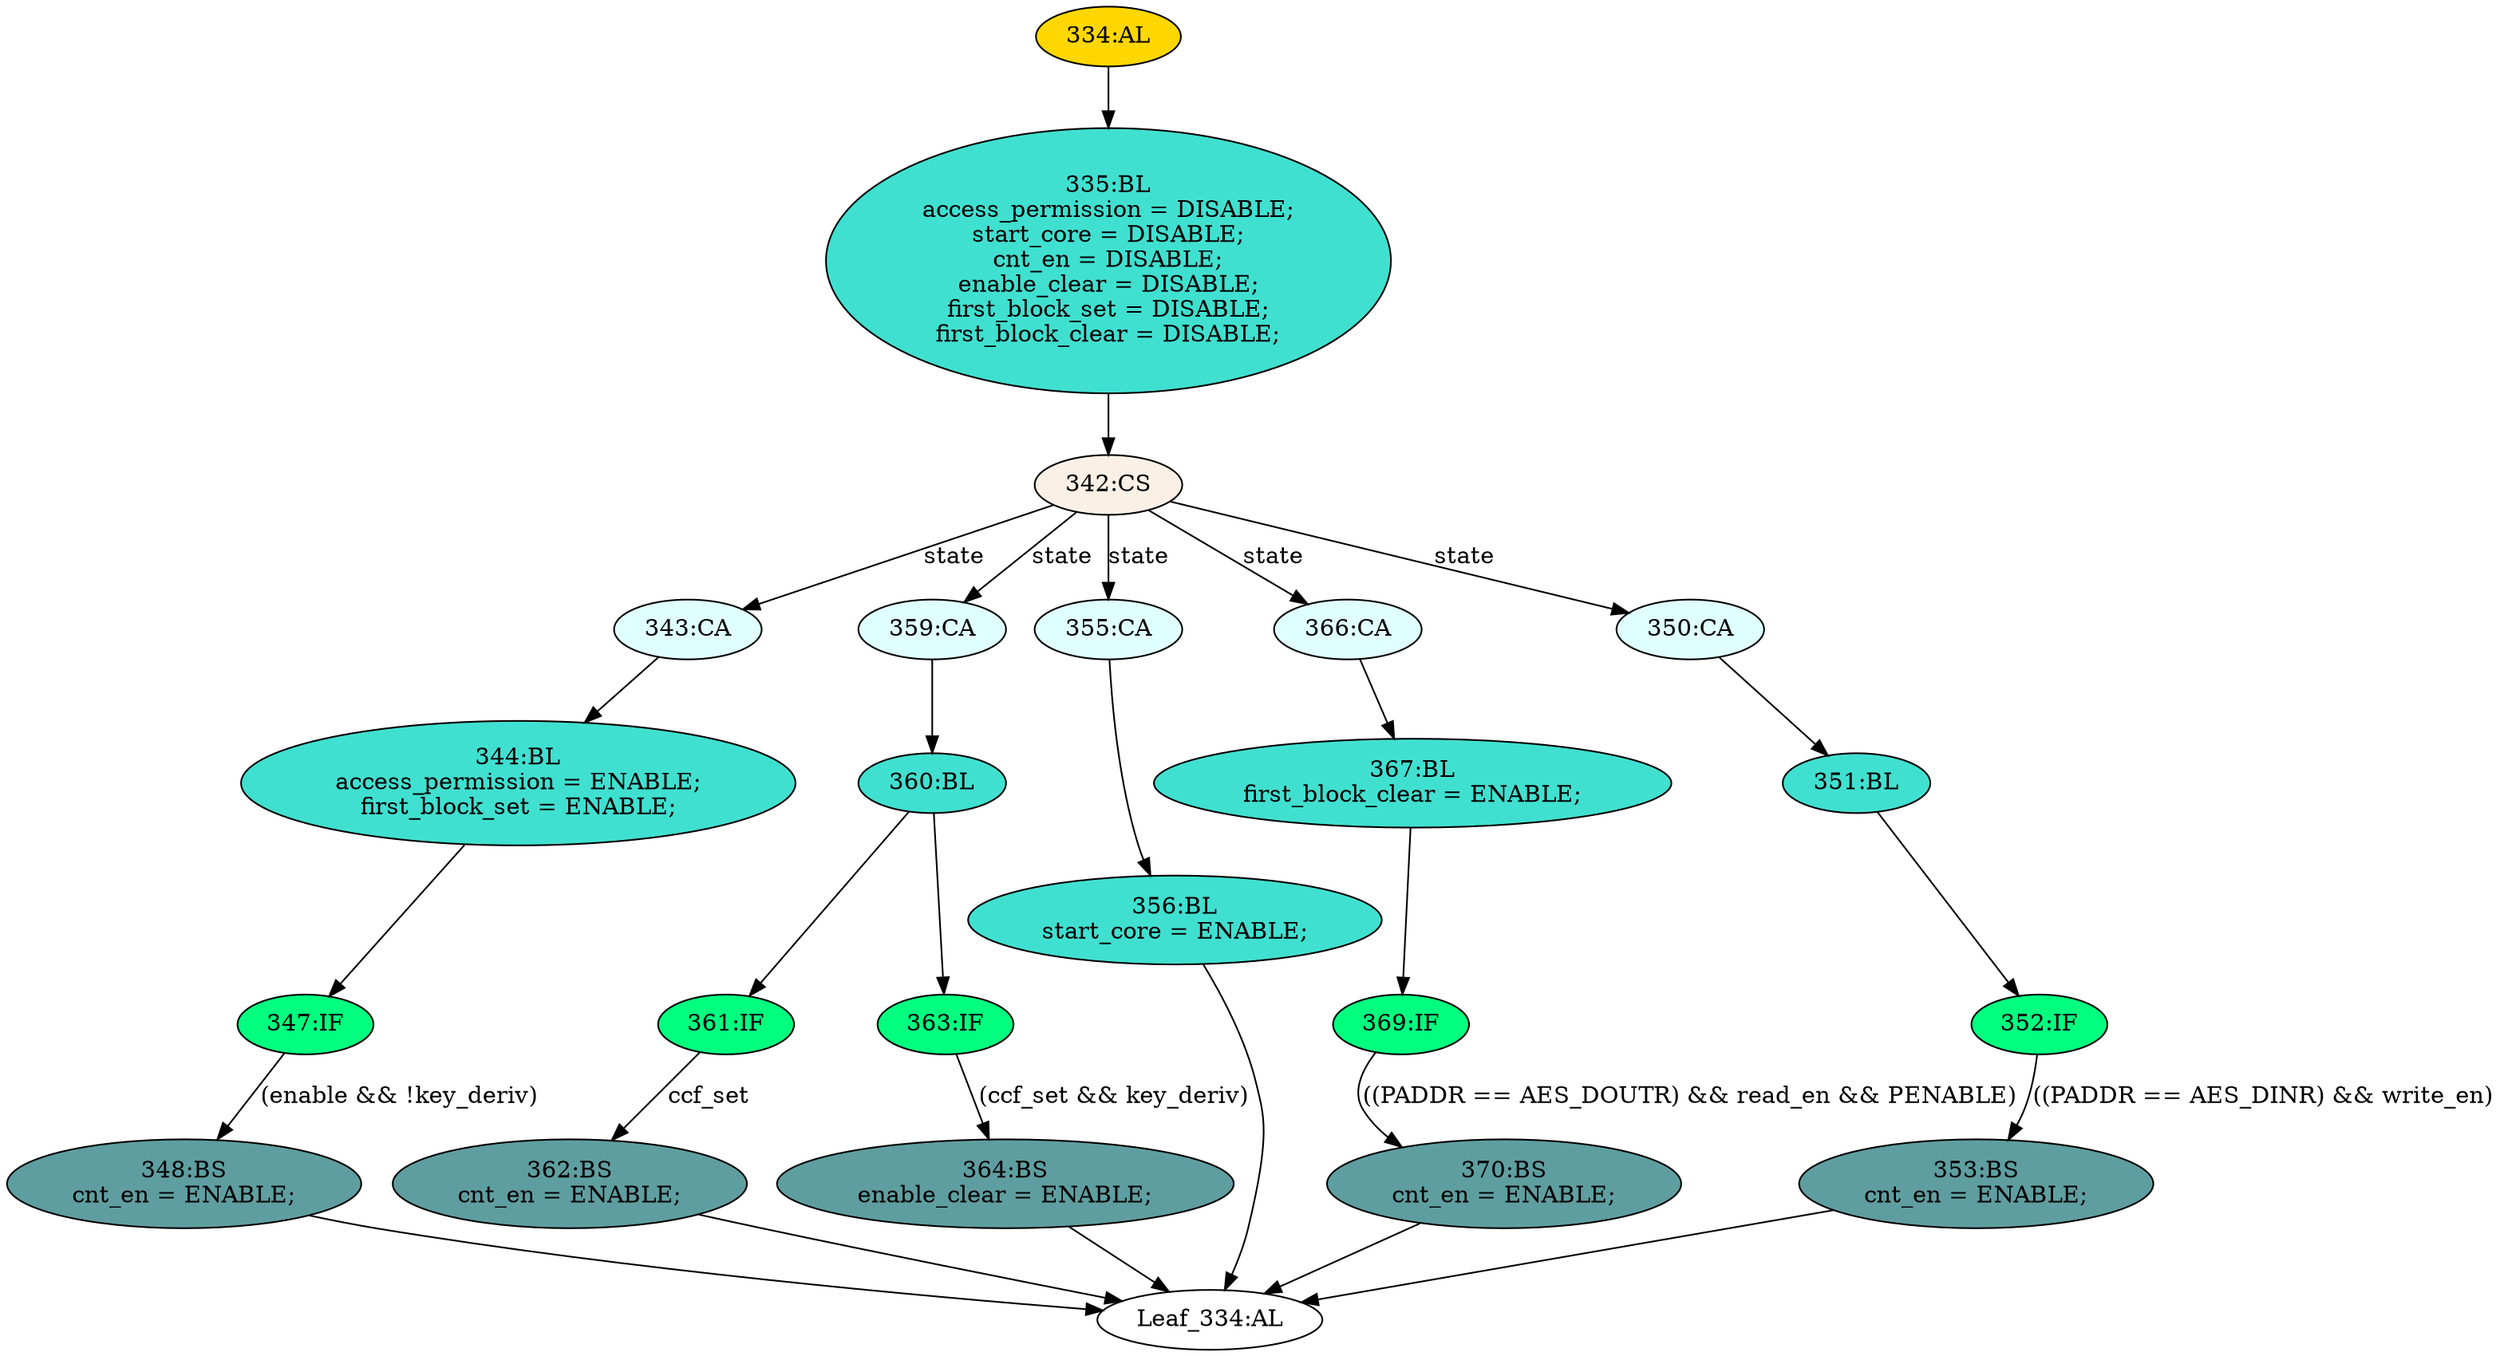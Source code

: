 strict digraph "" {
	node [label="\N"];
	"353:BS"	 [ast="<pyverilog.vparser.ast.BlockingSubstitution object at 0x7f79abcb1e10>",
		fillcolor=cadetblue,
		label="353:BS
cnt_en = ENABLE;",
		statements="[<pyverilog.vparser.ast.BlockingSubstitution object at 0x7f79abcb1e10>]",
		style=filled,
		typ=BlockingSubstitution];
	"Leaf_334:AL"	 [def_var="['access_permission', 'first_block_clear', 'start_core', 'enable_clear', 'first_block_set', 'cnt_en']",
		label="Leaf_334:AL"];
	"353:BS" -> "Leaf_334:AL"	 [cond="[]",
		lineno=None];
	"344:BL"	 [ast="<pyverilog.vparser.ast.Block object at 0x7f79abcba290>",
		fillcolor=turquoise,
		label="344:BL
access_permission = ENABLE;
first_block_set = ENABLE;",
		statements="[<pyverilog.vparser.ast.BlockingSubstitution object at 0x7f79abcb1f50>, <pyverilog.vparser.ast.BlockingSubstitution object at 0x7f79abcba110>]",
		style=filled,
		typ=Block];
	"347:IF"	 [ast="<pyverilog.vparser.ast.IfStatement object at 0x7f79abcba2d0>",
		fillcolor=springgreen,
		label="347:IF",
		statements="[]",
		style=filled,
		typ=IfStatement];
	"344:BL" -> "347:IF"	 [cond="[]",
		lineno=None];
	"334:AL"	 [ast="<pyverilog.vparser.ast.Always object at 0x7f79abcba490>",
		clk_sens=False,
		fillcolor=gold,
		label="334:AL",
		sens="['DISABLE', 'ENABLE']",
		statements="[]",
		style=filled,
		typ=Always,
		use_var="['ENABLE', 'ccf_set', 'key_deriv', 'read_en', 'PENABLE', 'state', 'enable', 'PADDR', 'AES_DINR', 'write_en', 'DISABLE', 'AES_DOUTR']"];
	"335:BL"	 [ast="<pyverilog.vparser.ast.Block object at 0x7f79abcba550>",
		fillcolor=turquoise,
		label="335:BL
access_permission = DISABLE;
start_core = DISABLE;
cnt_en = DISABLE;
enable_clear = DISABLE;
first_block_set = DISABLE;
first_\
block_clear = DISABLE;",
		statements="[<pyverilog.vparser.ast.BlockingSubstitution object at 0x7f79abcba590>, <pyverilog.vparser.ast.BlockingSubstitution object at 0x7f79abcba710>, <\
pyverilog.vparser.ast.BlockingSubstitution object at 0x7f79abcba850>, <pyverilog.vparser.ast.BlockingSubstitution object at 0x7f79abcba910>, <\
pyverilog.vparser.ast.BlockingSubstitution object at 0x7f79abcbaa90>, <pyverilog.vparser.ast.BlockingSubstitution object at 0x7f79abcbac10>]",
		style=filled,
		typ=Block];
	"334:AL" -> "335:BL"	 [cond="[]",
		lineno=None];
	"362:BS"	 [ast="<pyverilog.vparser.ast.BlockingSubstitution object at 0x7f79abcc2450>",
		fillcolor=cadetblue,
		label="362:BS
cnt_en = ENABLE;",
		statements="[<pyverilog.vparser.ast.BlockingSubstitution object at 0x7f79abcc2450>]",
		style=filled,
		typ=BlockingSubstitution];
	"362:BS" -> "Leaf_334:AL"	 [cond="[]",
		lineno=None];
	"343:CA"	 [ast="<pyverilog.vparser.ast.Case object at 0x7f79abcbae50>",
		fillcolor=lightcyan,
		label="343:CA",
		statements="[]",
		style=filled,
		typ=Case];
	"343:CA" -> "344:BL"	 [cond="[]",
		lineno=None];
	"360:BL"	 [ast="<pyverilog.vparser.ast.Block object at 0x7f79abcc23d0>",
		fillcolor=turquoise,
		label="360:BL",
		statements="[]",
		style=filled,
		typ=Block];
	"361:IF"	 [ast="<pyverilog.vparser.ast.IfStatement object at 0x7f79abcc2410>",
		fillcolor=springgreen,
		label="361:IF",
		statements="[]",
		style=filled,
		typ=IfStatement];
	"360:BL" -> "361:IF"	 [cond="[]",
		lineno=None];
	"363:IF"	 [ast="<pyverilog.vparser.ast.IfStatement object at 0x7f79abcc25d0>",
		fillcolor=springgreen,
		label="363:IF",
		statements="[]",
		style=filled,
		typ=IfStatement];
	"360:BL" -> "363:IF"	 [cond="[]",
		lineno=None];
	"361:IF" -> "362:BS"	 [cond="['ccf_set']",
		label=ccf_set,
		lineno=361];
	"359:CA"	 [ast="<pyverilog.vparser.ast.Case object at 0x7f79abcc2350>",
		fillcolor=lightcyan,
		label="359:CA",
		statements="[]",
		style=filled,
		typ=Case];
	"359:CA" -> "360:BL"	 [cond="[]",
		lineno=None];
	"355:CA"	 [ast="<pyverilog.vparser.ast.Case object at 0x7f79abcc2150>",
		fillcolor=lightcyan,
		label="355:CA",
		statements="[]",
		style=filled,
		typ=Case];
	"356:BL"	 [ast="<pyverilog.vparser.ast.Block object at 0x7f79abcc21d0>",
		fillcolor=turquoise,
		label="356:BL
start_core = ENABLE;",
		statements="[<pyverilog.vparser.ast.BlockingSubstitution object at 0x7f79abcc2210>]",
		style=filled,
		typ=Block];
	"355:CA" -> "356:BL"	 [cond="[]",
		lineno=None];
	"367:BL"	 [ast="<pyverilog.vparser.ast.Block object at 0x7f79abcc28d0>",
		fillcolor=turquoise,
		label="367:BL
first_block_clear = ENABLE;",
		statements="[<pyverilog.vparser.ast.BlockingSubstitution object at 0x7f79abcc2910>]",
		style=filled,
		typ=Block];
	"369:IF"	 [ast="<pyverilog.vparser.ast.IfStatement object at 0x7f79abcc2a90>",
		fillcolor=springgreen,
		label="369:IF",
		statements="[]",
		style=filled,
		typ=IfStatement];
	"367:BL" -> "369:IF"	 [cond="[]",
		lineno=None];
	"370:BS"	 [ast="<pyverilog.vparser.ast.BlockingSubstitution object at 0x7f79abcc2ad0>",
		fillcolor=cadetblue,
		label="370:BS
cnt_en = ENABLE;",
		statements="[<pyverilog.vparser.ast.BlockingSubstitution object at 0x7f79abcc2ad0>]",
		style=filled,
		typ=BlockingSubstitution];
	"369:IF" -> "370:BS"	 [cond="['PADDR', 'AES_DOUTR', 'read_en', 'PENABLE']",
		label="((PADDR == AES_DOUTR) && read_en && PENABLE)",
		lineno=369];
	"342:CS"	 [ast="<pyverilog.vparser.ast.CaseStatement object at 0x7f79abcbad90>",
		fillcolor=linen,
		label="342:CS",
		statements="[]",
		style=filled,
		typ=CaseStatement];
	"335:BL" -> "342:CS"	 [cond="[]",
		lineno=None];
	"352:IF"	 [ast="<pyverilog.vparser.ast.IfStatement object at 0x7f79abcbaf90>",
		fillcolor=springgreen,
		label="352:IF",
		statements="[]",
		style=filled,
		typ=IfStatement];
	"352:IF" -> "353:BS"	 [cond="['PADDR', 'AES_DINR', 'write_en']",
		label="((PADDR == AES_DINR) && write_en)",
		lineno=352];
	"364:BS"	 [ast="<pyverilog.vparser.ast.BlockingSubstitution object at 0x7f79abcc2610>",
		fillcolor=cadetblue,
		label="364:BS
enable_clear = ENABLE;",
		statements="[<pyverilog.vparser.ast.BlockingSubstitution object at 0x7f79abcc2610>]",
		style=filled,
		typ=BlockingSubstitution];
	"364:BS" -> "Leaf_334:AL"	 [cond="[]",
		lineno=None];
	"366:CA"	 [ast="<pyverilog.vparser.ast.Case object at 0x7f79abcc2850>",
		fillcolor=lightcyan,
		label="366:CA",
		statements="[]",
		style=filled,
		typ=Case];
	"366:CA" -> "367:BL"	 [cond="[]",
		lineno=None];
	"351:BL"	 [ast="<pyverilog.vparser.ast.Block object at 0x7f79abcbaf50>",
		fillcolor=turquoise,
		label="351:BL",
		statements="[]",
		style=filled,
		typ=Block];
	"351:BL" -> "352:IF"	 [cond="[]",
		lineno=None];
	"342:CS" -> "343:CA"	 [cond="['state']",
		label=state,
		lineno=342];
	"342:CS" -> "359:CA"	 [cond="['state']",
		label=state,
		lineno=342];
	"342:CS" -> "355:CA"	 [cond="['state']",
		label=state,
		lineno=342];
	"342:CS" -> "366:CA"	 [cond="['state']",
		label=state,
		lineno=342];
	"350:CA"	 [ast="<pyverilog.vparser.ast.Case object at 0x7f79abcbaed0>",
		fillcolor=lightcyan,
		label="350:CA",
		statements="[]",
		style=filled,
		typ=Case];
	"342:CS" -> "350:CA"	 [cond="['state']",
		label=state,
		lineno=342];
	"350:CA" -> "351:BL"	 [cond="[]",
		lineno=None];
	"356:BL" -> "Leaf_334:AL"	 [cond="[]",
		lineno=None];
	"363:IF" -> "364:BS"	 [cond="['ccf_set', 'key_deriv']",
		label="(ccf_set && key_deriv)",
		lineno=363];
	"348:BS"	 [ast="<pyverilog.vparser.ast.BlockingSubstitution object at 0x7f79abcb1c50>",
		fillcolor=cadetblue,
		label="348:BS
cnt_en = ENABLE;",
		statements="[<pyverilog.vparser.ast.BlockingSubstitution object at 0x7f79abcb1c50>]",
		style=filled,
		typ=BlockingSubstitution];
	"347:IF" -> "348:BS"	 [cond="['enable', 'key_deriv']",
		label="(enable && !key_deriv)",
		lineno=347];
	"348:BS" -> "Leaf_334:AL"	 [cond="[]",
		lineno=None];
	"370:BS" -> "Leaf_334:AL"	 [cond="[]",
		lineno=None];
}
